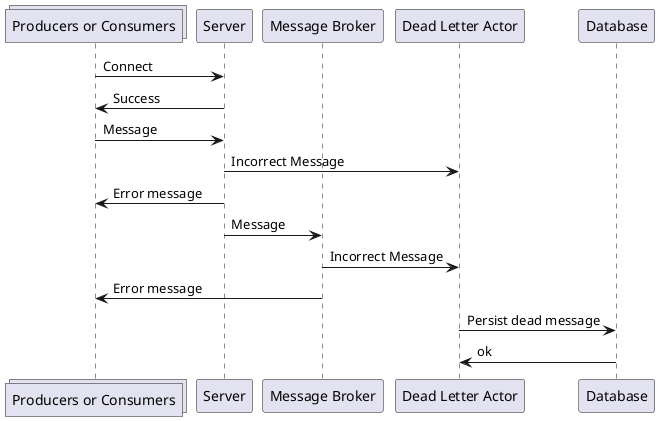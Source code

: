 @startuml

collections "Producers or Consumers" as PC
participant "Server" as Serv
participant "Message Broker" as MB
participant "Dead Letter Actor" as DLA
participant "Database" as DB

PC -> Serv: Connect
Serv -> PC: Success
PC -> Serv: Message
Serv-> DLA: Incorrect Message
Serv-> PC: Error message
Serv -> MB: Message
MB -> DLA: Incorrect Message
MB-> PC: Error message
DLA -> DB: Persist dead message
DB -> DLA: ok
@enduml